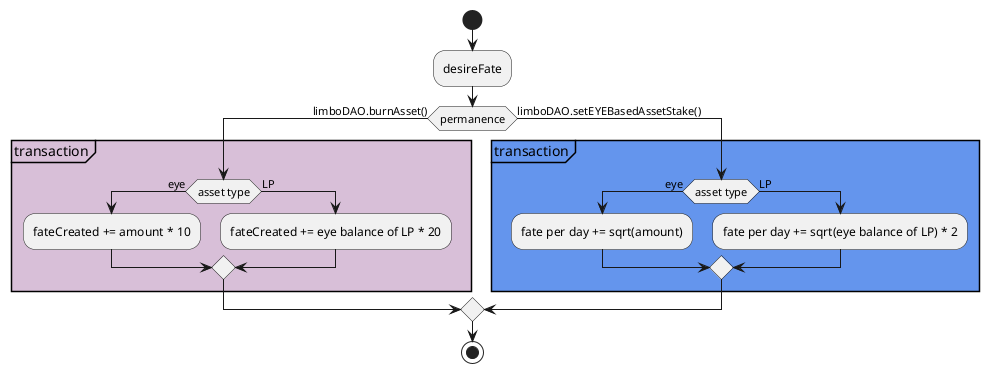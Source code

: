 @startuml
start
:desireFate;
if(permanence) then (limboDAO.burnAsset())
    partition #thistle "transaction"{
        if(asset type) then (eye)
            :fateCreated += amount * 10;
        else (LP)
            :fateCreated += eye balance of LP * 20;
        endif
    }
else (limboDAO.setEYEBasedAssetStake())
    partition #CornflowerBlue "transaction"{
        if(asset type) then (eye)
            :fate per day += sqrt(amount);
        else (LP)
            :fate per day += sqrt(eye balance of LP) * 2;
        endif
    }
endif
stop
@enduml

